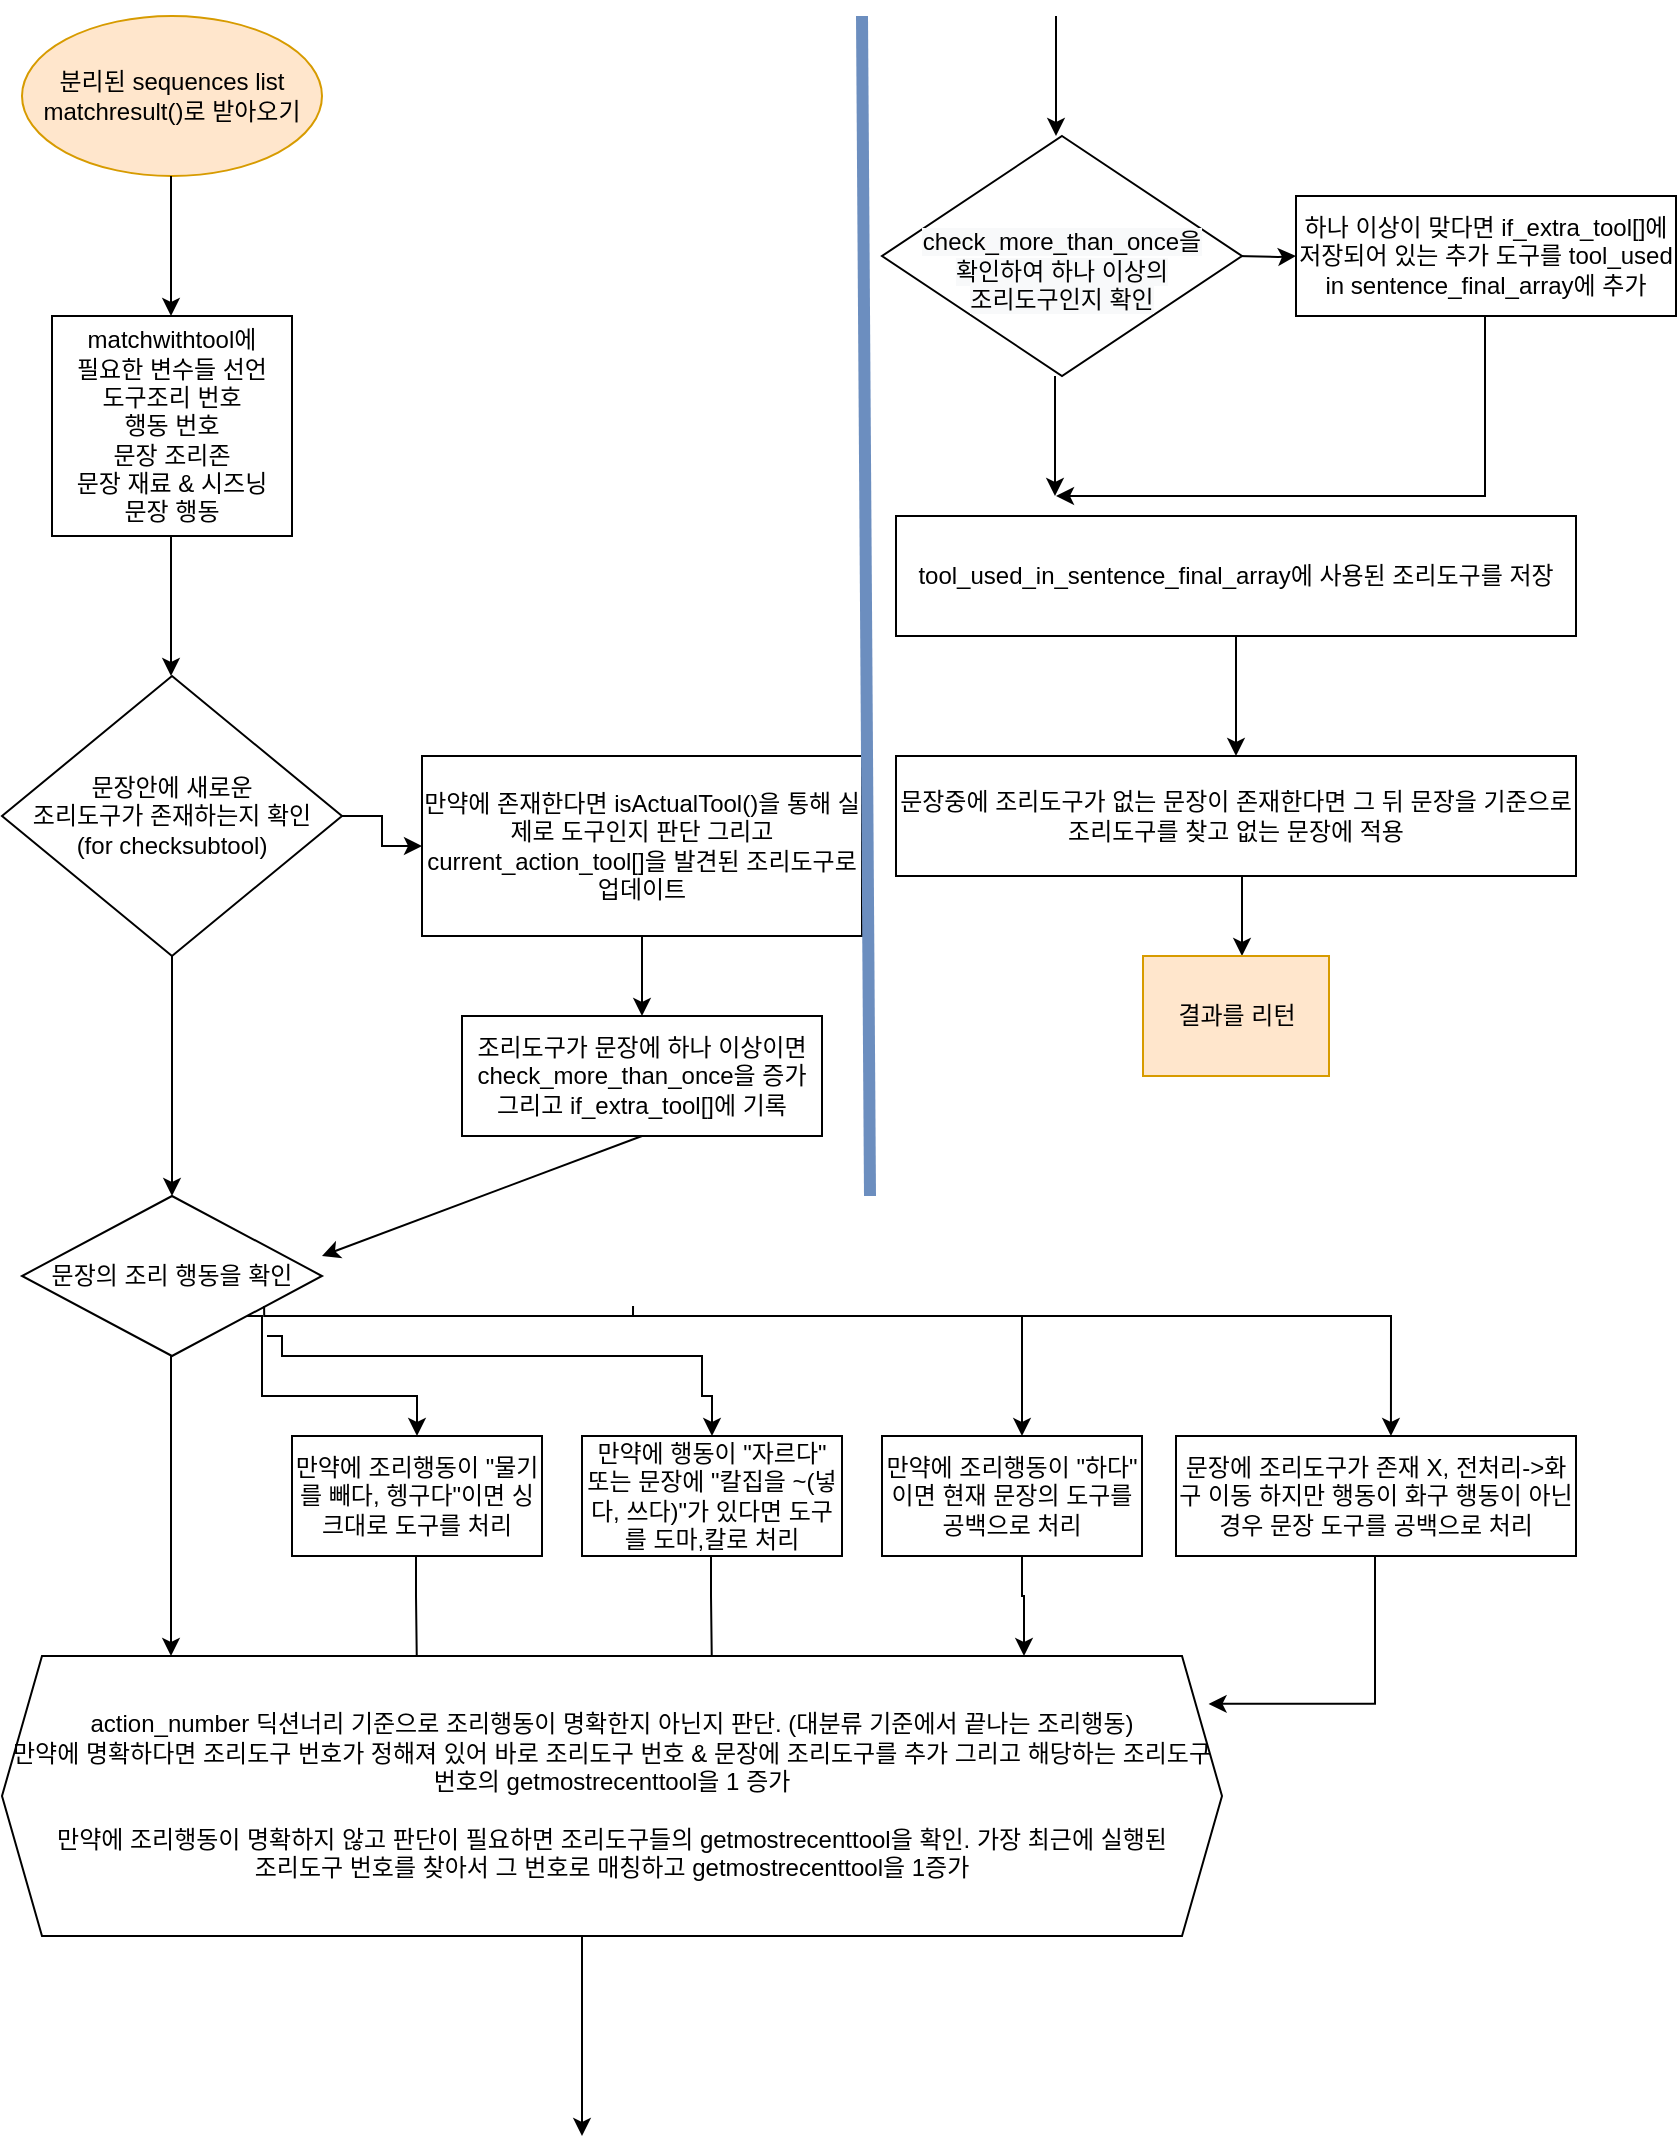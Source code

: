 <mxfile version="20.6.0" type="device"><diagram id="pCFHLMlKlKiMvVsKKfw_" name="Page-1"><mxGraphModel dx="1422" dy="832" grid="1" gridSize="10" guides="1" tooltips="1" connect="1" arrows="1" fold="1" page="1" pageScale="1" pageWidth="850" pageHeight="1100" math="0" shadow="0"><root><mxCell id="0"/><mxCell id="1" parent="0"/><mxCell id="TnXP8rd55OjUneehDNif-1" value="분리된 sequences list&lt;br&gt;matchresult()로 받아오기" style="ellipse;whiteSpace=wrap;html=1;fillColor=#ffe6cc;strokeColor=#d79b00;" vertex="1" parent="1"><mxGeometry x="10" y="20" width="150" height="80" as="geometry"/></mxCell><mxCell id="TnXP8rd55OjUneehDNif-2" value="" style="endArrow=classic;html=1;rounded=0;" edge="1" parent="1"><mxGeometry width="50" height="50" relative="1" as="geometry"><mxPoint x="84.5" y="100" as="sourcePoint"/><mxPoint x="84.5" y="170" as="targetPoint"/></mxGeometry></mxCell><mxCell id="TnXP8rd55OjUneehDNif-3" value="matchwithtool에&lt;br&gt;필요한 변수들 선언&lt;br&gt;도구조리 번호&lt;br&gt;행동 번호&lt;br&gt;문장 조리존&lt;br&gt;문장 재료 &amp;amp; 시즈닝&lt;br&gt;문장 행동" style="rounded=0;whiteSpace=wrap;html=1;" vertex="1" parent="1"><mxGeometry x="25" y="170" width="120" height="110" as="geometry"/></mxCell><mxCell id="TnXP8rd55OjUneehDNif-4" value="" style="endArrow=classic;html=1;rounded=0;" edge="1" parent="1"><mxGeometry width="50" height="50" relative="1" as="geometry"><mxPoint x="84.5" y="280" as="sourcePoint"/><mxPoint x="84.5" y="350" as="targetPoint"/></mxGeometry></mxCell><mxCell id="TnXP8rd55OjUneehDNif-7" value="" style="edgeStyle=orthogonalEdgeStyle;rounded=0;orthogonalLoop=1;jettySize=auto;html=1;" edge="1" parent="1" source="TnXP8rd55OjUneehDNif-5" target="TnXP8rd55OjUneehDNif-6"><mxGeometry relative="1" as="geometry"/></mxCell><mxCell id="TnXP8rd55OjUneehDNif-13" value="" style="edgeStyle=orthogonalEdgeStyle;rounded=0;orthogonalLoop=1;jettySize=auto;html=1;" edge="1" parent="1" source="TnXP8rd55OjUneehDNif-5"><mxGeometry relative="1" as="geometry"><mxPoint x="85" y="610" as="targetPoint"/><Array as="points"><mxPoint x="85" y="580"/><mxPoint x="85" y="580"/></Array></mxGeometry></mxCell><mxCell id="TnXP8rd55OjUneehDNif-5" value="문장안에 새로운 &lt;br&gt;조리도구가 존재하는지 확인&lt;br&gt;(for checksubtool)" style="rhombus;whiteSpace=wrap;html=1;" vertex="1" parent="1"><mxGeometry y="350" width="170" height="140" as="geometry"/></mxCell><mxCell id="TnXP8rd55OjUneehDNif-9" value="" style="edgeStyle=orthogonalEdgeStyle;rounded=0;orthogonalLoop=1;jettySize=auto;html=1;" edge="1" parent="1" source="TnXP8rd55OjUneehDNif-6"><mxGeometry relative="1" as="geometry"><mxPoint x="320" y="520" as="targetPoint"/></mxGeometry></mxCell><mxCell id="TnXP8rd55OjUneehDNif-6" value="만약에 존재한다면 isActualTool()을 통해 실제로 도구인지 판단 그리고 current_action_tool[]을 발견된 조리도구로 업데이트" style="whiteSpace=wrap;html=1;" vertex="1" parent="1"><mxGeometry x="210" y="390" width="220" height="90" as="geometry"/></mxCell><mxCell id="TnXP8rd55OjUneehDNif-8" value="조리도구가 문장에 하나 이상이면 check_more_than_once을 증가 그리고 if_extra_tool[]에 기록" style="whiteSpace=wrap;html=1;" vertex="1" parent="1"><mxGeometry x="230" y="520" width="180" height="60" as="geometry"/></mxCell><mxCell id="TnXP8rd55OjUneehDNif-14" value="" style="endArrow=classic;html=1;rounded=0;entryX=1;entryY=0.5;entryDx=0;entryDy=0;" edge="1" parent="1"><mxGeometry width="50" height="50" relative="1" as="geometry"><mxPoint x="320" y="580" as="sourcePoint"/><mxPoint x="160" y="640" as="targetPoint"/></mxGeometry></mxCell><mxCell id="TnXP8rd55OjUneehDNif-15" value="문장의 조리 행동을 확인" style="rhombus;whiteSpace=wrap;html=1;" vertex="1" parent="1"><mxGeometry x="10" y="610" width="150" height="80" as="geometry"/></mxCell><mxCell id="TnXP8rd55OjUneehDNif-16" value="만약에 조리행동이 &quot;하다&quot; 이면 현재 문장의 도구를 공백으로 처리" style="whiteSpace=wrap;html=1;" vertex="1" parent="1"><mxGeometry x="440" y="730" width="130" height="60" as="geometry"/></mxCell><mxCell id="TnXP8rd55OjUneehDNif-18" value="만약에 조리행동이 &quot;물기를 빼다, 헹구다&quot;이면 싱크대로 도구를 처리" style="whiteSpace=wrap;html=1;" vertex="1" parent="1"><mxGeometry x="145" y="730" width="125" height="60" as="geometry"/></mxCell><mxCell id="TnXP8rd55OjUneehDNif-19" value="만약에 행동이 &quot;자르다&quot; 또는 문장에 &quot;칼집을 ~(넣다, 쓰다)&quot;가 있다면 도구를 도마,칼로 처리" style="whiteSpace=wrap;html=1;" vertex="1" parent="1"><mxGeometry x="290" y="730" width="130" height="60" as="geometry"/></mxCell><mxCell id="TnXP8rd55OjUneehDNif-20" value="" style="edgeStyle=orthogonalEdgeStyle;rounded=0;orthogonalLoop=1;jettySize=auto;html=1;" edge="1" parent="1"><mxGeometry relative="1" as="geometry"><mxPoint x="84.5" y="690" as="sourcePoint"/><mxPoint x="85" y="840" as="targetPoint"/><Array as="points"><mxPoint x="85" y="840"/></Array></mxGeometry></mxCell><mxCell id="TnXP8rd55OjUneehDNif-22" value="" style="edgeStyle=orthogonalEdgeStyle;rounded=0;orthogonalLoop=1;jettySize=auto;html=1;exitX=1;exitY=1;exitDx=0;exitDy=0;entryX=0.5;entryY=0;entryDx=0;entryDy=0;" edge="1" parent="1" source="TnXP8rd55OjUneehDNif-15" target="TnXP8rd55OjUneehDNif-18"><mxGeometry relative="1" as="geometry"><mxPoint x="104.5" y="710" as="sourcePoint"/><mxPoint x="200" y="710" as="targetPoint"/><Array as="points"><mxPoint x="130" y="670"/><mxPoint x="130" y="710"/><mxPoint x="208" y="710"/></Array></mxGeometry></mxCell><mxCell id="TnXP8rd55OjUneehDNif-23" value="" style="edgeStyle=orthogonalEdgeStyle;rounded=0;orthogonalLoop=1;jettySize=auto;html=1;exitX=1;exitY=1;exitDx=0;exitDy=0;entryX=0.5;entryY=0;entryDx=0;entryDy=0;" edge="1" parent="1" target="TnXP8rd55OjUneehDNif-19"><mxGeometry relative="1" as="geometry"><mxPoint x="132.5" y="680" as="sourcePoint"/><mxPoint x="217.5" y="740" as="targetPoint"/><Array as="points"><mxPoint x="140" y="680"/><mxPoint x="140" y="690"/><mxPoint x="350" y="690"/><mxPoint x="350" y="710"/><mxPoint x="355" y="710"/></Array></mxGeometry></mxCell><mxCell id="TnXP8rd55OjUneehDNif-26" value="" style="edgeStyle=orthogonalEdgeStyle;rounded=0;orthogonalLoop=1;jettySize=auto;html=1;" edge="1" parent="1"><mxGeometry relative="1" as="geometry"><mxPoint x="207" y="790" as="sourcePoint"/><mxPoint x="207.5" y="850" as="targetPoint"/><Array as="points"><mxPoint x="207.5" y="810"/><mxPoint x="207.5" y="810"/></Array></mxGeometry></mxCell><mxCell id="TnXP8rd55OjUneehDNif-27" value="" style="edgeStyle=orthogonalEdgeStyle;rounded=0;orthogonalLoop=1;jettySize=auto;html=1;" edge="1" parent="1"><mxGeometry relative="1" as="geometry"><mxPoint x="354.5" y="790" as="sourcePoint"/><mxPoint x="355" y="850" as="targetPoint"/><Array as="points"><mxPoint x="355" y="810"/><mxPoint x="355" y="810"/></Array></mxGeometry></mxCell><mxCell id="TnXP8rd55OjUneehDNif-30" value="" style="edgeStyle=orthogonalEdgeStyle;rounded=0;orthogonalLoop=1;jettySize=auto;html=1;exitX=0.807;exitY=0.688;exitDx=0;exitDy=0;entryX=0.5;entryY=0;entryDx=0;entryDy=0;exitPerimeter=0;" edge="1" parent="1" source="TnXP8rd55OjUneehDNif-15"><mxGeometry relative="1" as="geometry"><mxPoint x="425" y="670" as="sourcePoint"/><mxPoint x="510" y="730" as="targetPoint"/><Array as="points"><mxPoint x="131" y="670"/><mxPoint x="510" y="670"/></Array></mxGeometry></mxCell><mxCell id="TnXP8rd55OjUneehDNif-37" value="" style="edgeStyle=orthogonalEdgeStyle;rounded=0;orthogonalLoop=1;jettySize=auto;html=1;" edge="1" parent="1"><mxGeometry relative="1" as="geometry"><mxPoint x="510" y="790" as="sourcePoint"/><mxPoint x="511" y="840" as="targetPoint"/><Array as="points"><mxPoint x="510.5" y="810"/><mxPoint x="510.5" y="810"/></Array></mxGeometry></mxCell><mxCell id="TnXP8rd55OjUneehDNif-39" value="action_number 딕션너리 기준으로 조리행동이 명확한지 아닌지 판단. (대분류 기준에서 끝나는 조리행동)&lt;br&gt;만약에 명확하다면 조리도구 번호가 정해져 있어 바로 조리도구 번호 &amp;amp; 문장에 조리도구를 추가 그리고 해당하는 조리도구 번호의 getmostrecenttool을 1 증가&lt;br&gt;&lt;br&gt;만약에 조리행동이 명확하지 않고 판단이 필요하면 조리도구들의 getmostrecenttool을 확인. 가장 최근에 실행된 &lt;br&gt;조리도구 번호를 찾아서 그 번호로 매칭하고 getmostrecenttool을 1증가" style="shape=hexagon;perimeter=hexagonPerimeter2;whiteSpace=wrap;html=1;fixedSize=1;" vertex="1" parent="1"><mxGeometry y="840" width="610" height="140" as="geometry"/></mxCell><mxCell id="TnXP8rd55OjUneehDNif-42" value="" style="edgeStyle=orthogonalEdgeStyle;rounded=0;orthogonalLoop=1;jettySize=auto;html=1;" edge="1" parent="1"><mxGeometry relative="1" as="geometry"><mxPoint x="290" y="980" as="sourcePoint"/><mxPoint x="290" y="1080" as="targetPoint"/><Array as="points"><mxPoint x="290" y="1080"/></Array></mxGeometry></mxCell><mxCell id="TnXP8rd55OjUneehDNif-43" value="" style="edgeStyle=orthogonalEdgeStyle;rounded=0;orthogonalLoop=1;jettySize=auto;html=1;" edge="1" parent="1"><mxGeometry relative="1" as="geometry"><mxPoint x="527" y="20" as="sourcePoint"/><mxPoint x="527" y="80" as="targetPoint"/><Array as="points"><mxPoint x="527" y="60"/><mxPoint x="527" y="60"/></Array></mxGeometry></mxCell><mxCell id="TnXP8rd55OjUneehDNif-48" value="" style="edgeStyle=orthogonalEdgeStyle;rounded=0;orthogonalLoop=1;jettySize=auto;html=1;" edge="1" parent="1" target="TnXP8rd55OjUneehDNif-47"><mxGeometry relative="1" as="geometry"><mxPoint x="617" y="140" as="sourcePoint"/></mxGeometry></mxCell><mxCell id="TnXP8rd55OjUneehDNif-45" value="&lt;br&gt;&lt;span style=&quot;color: rgb(0, 0, 0); font-family: Helvetica; font-size: 12px; font-style: normal; font-variant-ligatures: normal; font-variant-caps: normal; font-weight: 400; letter-spacing: normal; orphans: 2; text-align: center; text-indent: 0px; text-transform: none; widows: 2; word-spacing: 0px; -webkit-text-stroke-width: 0px; background-color: rgb(248, 249, 250); text-decoration-thickness: initial; text-decoration-style: initial; text-decoration-color: initial; float: none; display: inline !important;&quot;&gt;check_more_than_once을 &lt;br&gt;확인하여 하나 이상의 &lt;br&gt;조리도구인지 확인&lt;/span&gt;" style="rhombus;whiteSpace=wrap;html=1;" vertex="1" parent="1"><mxGeometry x="440" y="80" width="180" height="120" as="geometry"/></mxCell><mxCell id="TnXP8rd55OjUneehDNif-46" value="" style="edgeStyle=orthogonalEdgeStyle;rounded=0;orthogonalLoop=1;jettySize=auto;html=1;" edge="1" parent="1"><mxGeometry relative="1" as="geometry"><mxPoint x="526.5" y="200" as="sourcePoint"/><mxPoint x="526.5" y="260" as="targetPoint"/><Array as="points"><mxPoint x="526.5" y="220"/><mxPoint x="526.5" y="220"/></Array></mxGeometry></mxCell><mxCell id="TnXP8rd55OjUneehDNif-47" value="하나 이상이 맞다면 if_extra_tool[]에 저장되어 있는 추가 도구를 tool_used in sentence_final_array에 추가" style="whiteSpace=wrap;html=1;" vertex="1" parent="1"><mxGeometry x="647" y="110" width="190" height="60" as="geometry"/></mxCell><mxCell id="TnXP8rd55OjUneehDNif-49" value="" style="edgeStyle=orthogonalEdgeStyle;rounded=0;orthogonalLoop=1;jettySize=auto;html=1;" edge="1" parent="1"><mxGeometry relative="1" as="geometry"><mxPoint x="741.5" y="170" as="sourcePoint"/><mxPoint x="527" y="260" as="targetPoint"/><Array as="points"><mxPoint x="741.5" y="190"/><mxPoint x="741.5" y="190"/></Array></mxGeometry></mxCell><mxCell id="TnXP8rd55OjUneehDNif-50" value="tool_used_in_sentence_final_array에 사용된 조리도구를 저장" style="whiteSpace=wrap;html=1;" vertex="1" parent="1"><mxGeometry x="447" y="270" width="340" height="60" as="geometry"/></mxCell><mxCell id="TnXP8rd55OjUneehDNif-51" value="" style="edgeStyle=orthogonalEdgeStyle;rounded=0;orthogonalLoop=1;jettySize=auto;html=1;" edge="1" parent="1"><mxGeometry relative="1" as="geometry"><mxPoint x="617" y="330" as="sourcePoint"/><mxPoint x="617" y="390" as="targetPoint"/><Array as="points"><mxPoint x="617" y="350"/><mxPoint x="617" y="350"/></Array></mxGeometry></mxCell><mxCell id="TnXP8rd55OjUneehDNif-52" value="문장중에 조리도구가 없는 문장이 존재한다면 그 뒤 문장을 기준으로 조리도구를 찾고 없는 문장에 적용" style="whiteSpace=wrap;html=1;" vertex="1" parent="1"><mxGeometry x="447" y="390" width="340" height="60" as="geometry"/></mxCell><mxCell id="TnXP8rd55OjUneehDNif-54" value="" style="endArrow=none;html=1;rounded=0;fillColor=#dae8fc;strokeColor=#6c8ebf;strokeWidth=6;" edge="1" parent="1"><mxGeometry width="50" height="50" relative="1" as="geometry"><mxPoint x="434" y="610" as="sourcePoint"/><mxPoint x="430" y="20" as="targetPoint"/></mxGeometry></mxCell><mxCell id="TnXP8rd55OjUneehDNif-55" value="" style="edgeStyle=orthogonalEdgeStyle;rounded=0;orthogonalLoop=1;jettySize=auto;html=1;" edge="1" parent="1"><mxGeometry relative="1" as="geometry"><mxPoint x="620" y="450" as="sourcePoint"/><mxPoint x="620" y="490" as="targetPoint"/><Array as="points"><mxPoint x="620" y="470"/><mxPoint x="620" y="470"/></Array></mxGeometry></mxCell><mxCell id="TnXP8rd55OjUneehDNif-56" value="결과를 리턴" style="whiteSpace=wrap;html=1;fillColor=#ffe6cc;strokeColor=#d79b00;" vertex="1" parent="1"><mxGeometry x="570.5" y="490" width="93" height="60" as="geometry"/></mxCell><mxCell id="TnXP8rd55OjUneehDNif-57" value="문장에 조리도구가 존재 X, 전처리-&amp;gt;화구 이동 하지만 행동이 화구 행동이 아닌 경우 문장 도구를 공백으로 처리" style="whiteSpace=wrap;html=1;" vertex="1" parent="1"><mxGeometry x="587" y="730" width="200" height="60" as="geometry"/></mxCell><mxCell id="TnXP8rd55OjUneehDNif-58" value="" style="edgeStyle=orthogonalEdgeStyle;rounded=0;orthogonalLoop=1;jettySize=auto;html=1;exitX=0.807;exitY=0.688;exitDx=0;exitDy=0;entryX=0.5;entryY=0;entryDx=0;entryDy=0;exitPerimeter=0;" edge="1" parent="1"><mxGeometry relative="1" as="geometry"><mxPoint x="315.52" y="665.04" as="sourcePoint"/><mxPoint x="694.47" y="730" as="targetPoint"/><Array as="points"><mxPoint x="315.47" y="670"/><mxPoint x="694.47" y="670"/></Array></mxGeometry></mxCell><mxCell id="TnXP8rd55OjUneehDNif-59" value="" style="edgeStyle=orthogonalEdgeStyle;rounded=0;orthogonalLoop=1;jettySize=auto;html=1;entryX=0.989;entryY=0.171;entryDx=0;entryDy=0;entryPerimeter=0;" edge="1" parent="1" target="TnXP8rd55OjUneehDNif-39"><mxGeometry relative="1" as="geometry"><mxPoint x="686.5" y="790" as="sourcePoint"/><mxPoint x="687.5" y="840" as="targetPoint"/><Array as="points"><mxPoint x="687" y="864"/></Array></mxGeometry></mxCell></root></mxGraphModel></diagram></mxfile>